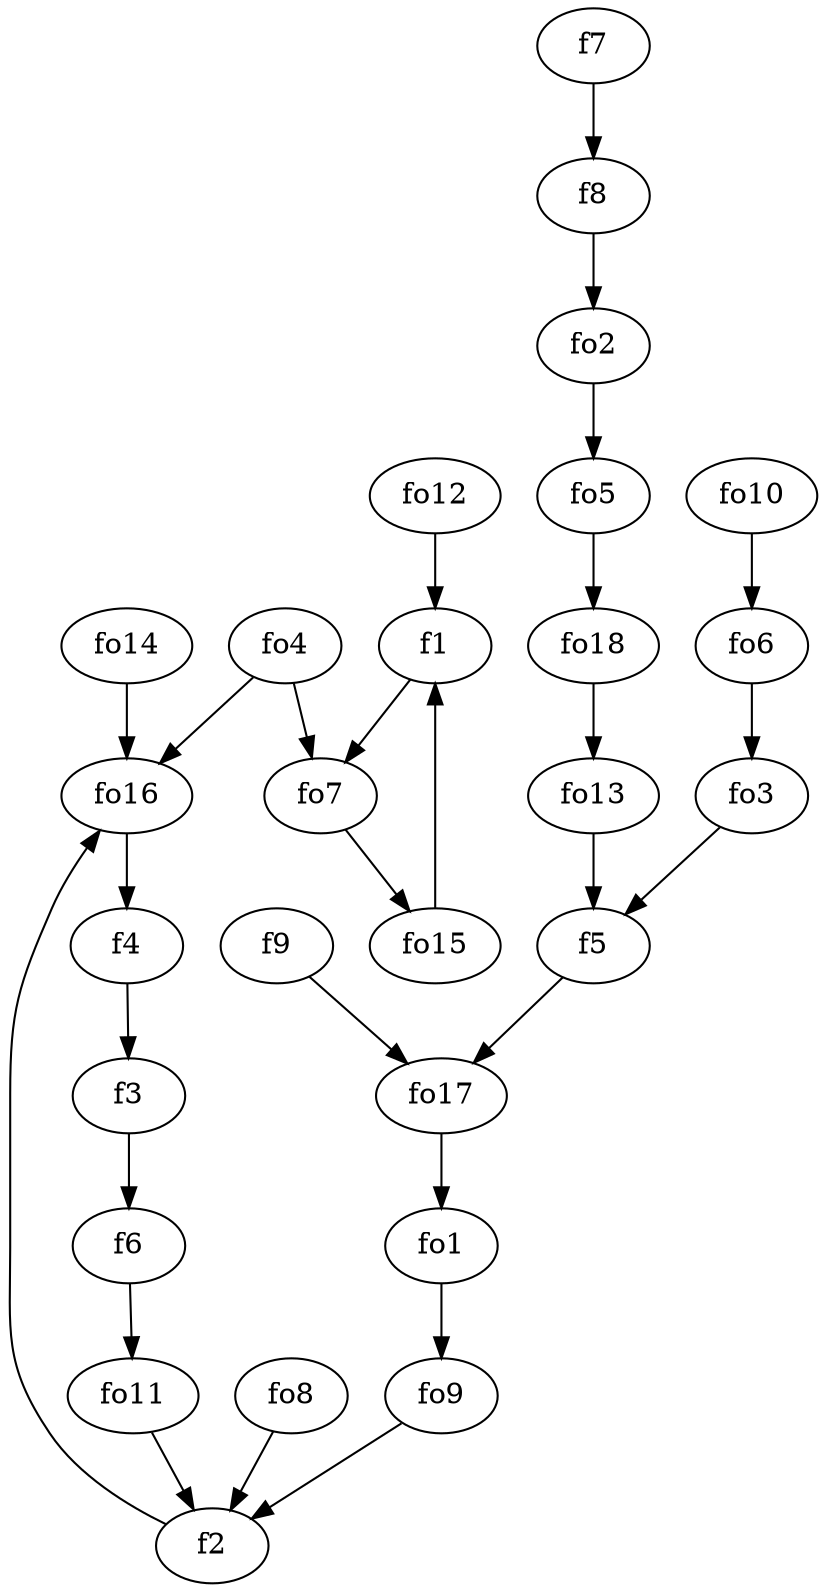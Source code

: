 strict digraph  {
f1;
f2;
f3;
f4;
f5;
f6;
f7;
f8;
f9;
fo1;
fo2;
fo3;
fo4;
fo5;
fo6;
fo7;
fo8;
fo9;
fo10;
fo11;
fo12;
fo13;
fo14;
fo15;
fo16;
fo17;
fo18;
f1 -> fo7  [weight=2];
f2 -> fo16  [weight=2];
f3 -> f6  [weight=2];
f4 -> f3  [weight=2];
f5 -> fo17  [weight=2];
f6 -> fo11  [weight=2];
f7 -> f8  [weight=2];
f8 -> fo2  [weight=2];
f9 -> fo17  [weight=2];
fo1 -> fo9  [weight=2];
fo2 -> fo5  [weight=2];
fo3 -> f5  [weight=2];
fo4 -> fo16  [weight=2];
fo4 -> fo7  [weight=2];
fo5 -> fo18  [weight=2];
fo6 -> fo3  [weight=2];
fo7 -> fo15  [weight=2];
fo8 -> f2  [weight=2];
fo9 -> f2  [weight=2];
fo10 -> fo6  [weight=2];
fo11 -> f2  [weight=2];
fo12 -> f1  [weight=2];
fo13 -> f5  [weight=2];
fo14 -> fo16  [weight=2];
fo15 -> f1  [weight=2];
fo16 -> f4  [weight=2];
fo17 -> fo1  [weight=2];
fo18 -> fo13  [weight=2];
}
